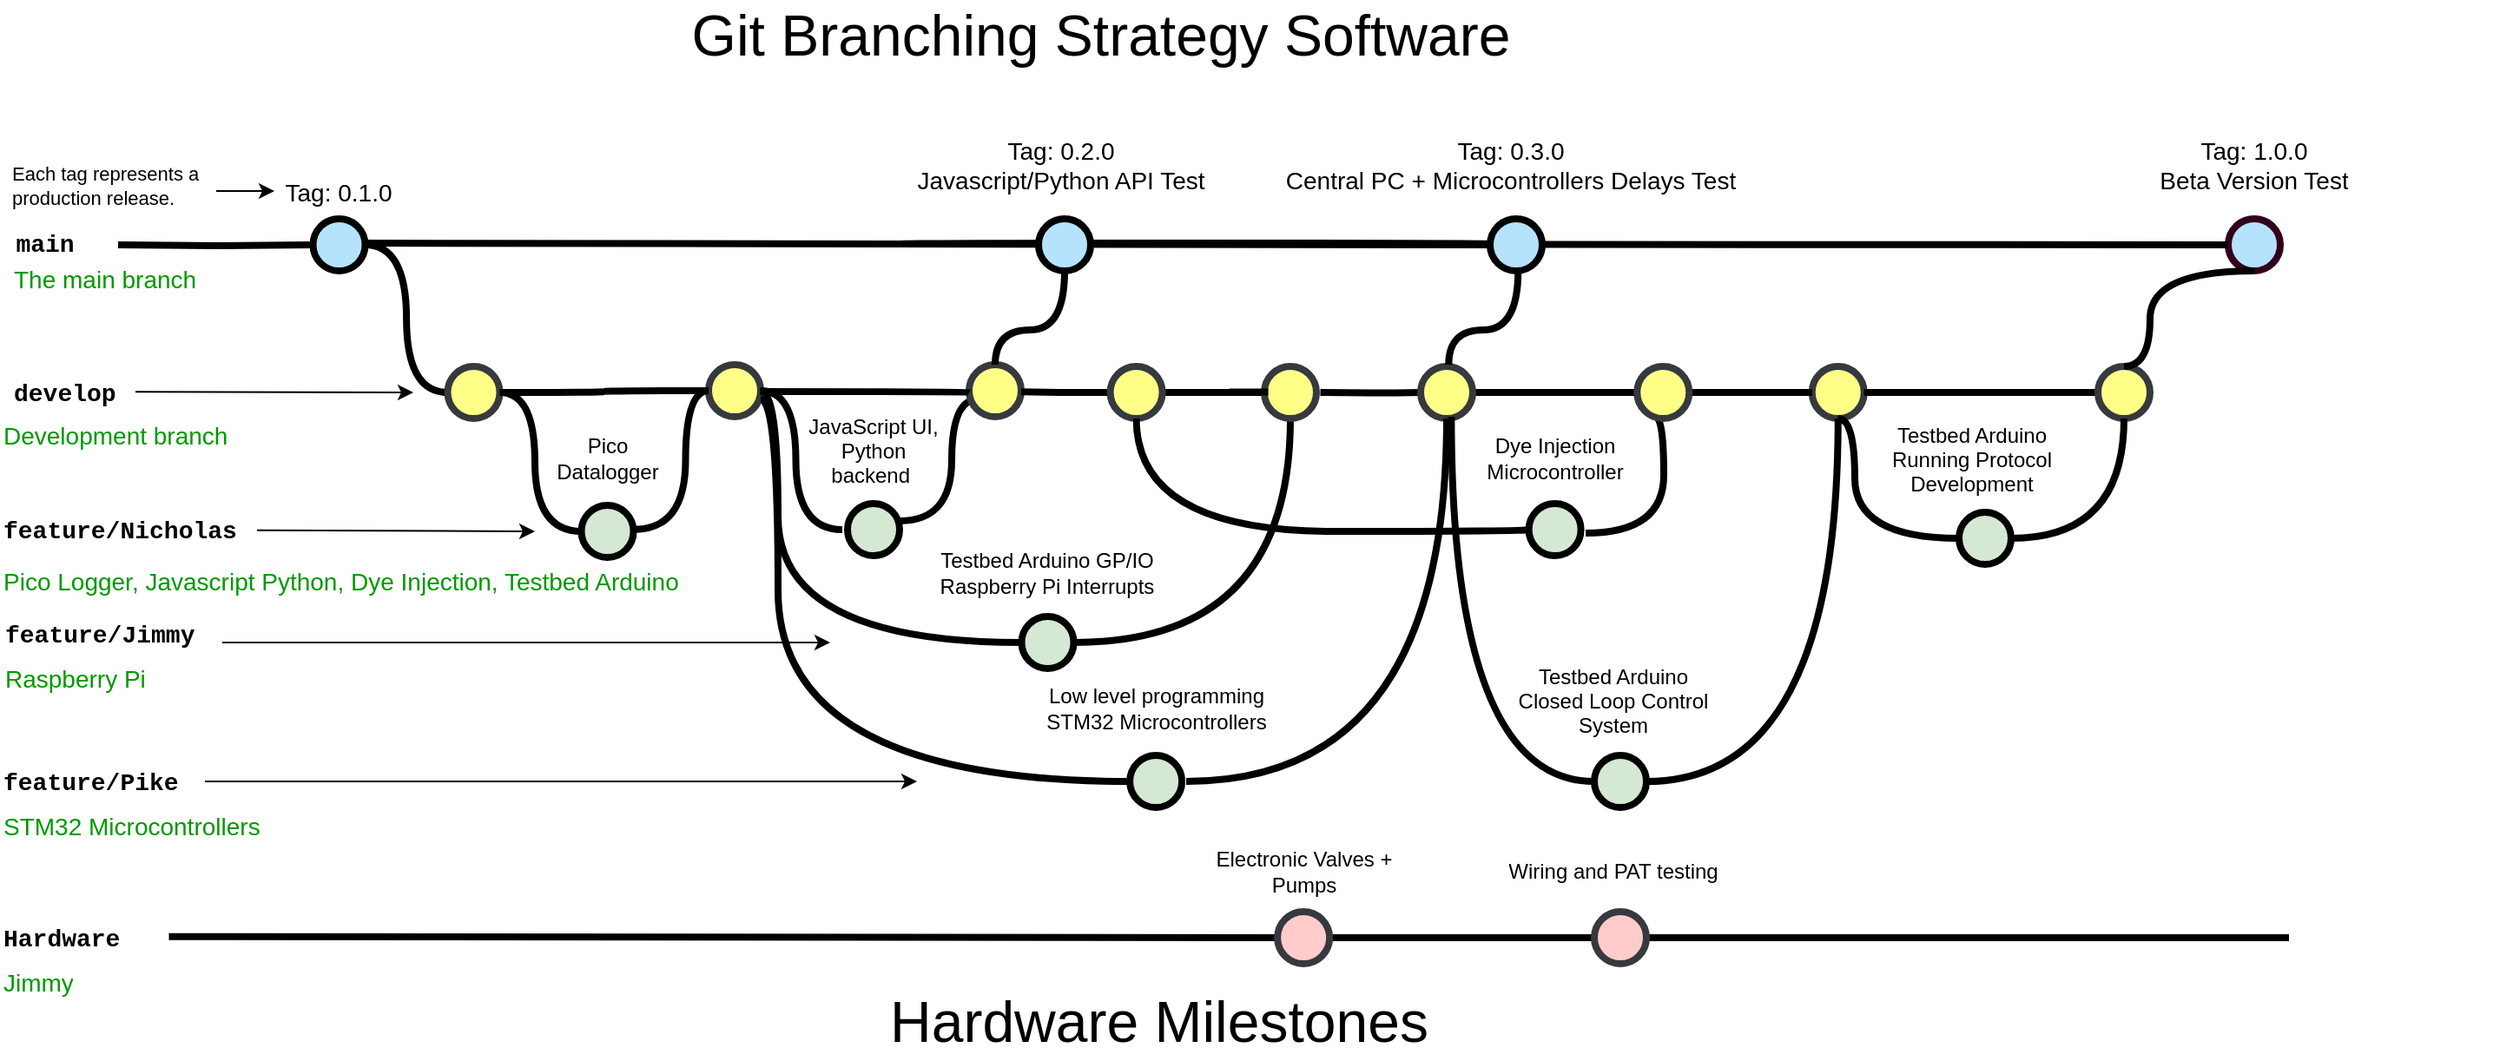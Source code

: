 <mxfile version="20.8.13" type="github"><diagram id="53IQXVl9icCSp_Kw3Ib1" name="Page-1"><mxGraphModel dx="1466" dy="907" grid="1" gridSize="10" guides="1" tooltips="1" connect="1" arrows="1" fold="1" page="1" pageScale="1" pageWidth="1654" pageHeight="1169" math="0" shadow="0"><root><mxCell id="0"/><mxCell id="1" parent="0"/><mxCell id="uWUnNED6HEl2aK5fdaIb-9" style="edgeStyle=orthogonalEdgeStyle;curved=1;rounded=0;html=1;exitX=1;exitY=0.5;exitPerimeter=0;entryX=0;entryY=0.5;entryPerimeter=0;endArrow=none;endFill=0;jettySize=auto;orthogonalLoop=1;strokeWidth=4;fontSize=15;" parent="1" source="uWUnNED6HEl2aK5fdaIb-10" target="uWUnNED6HEl2aK5fdaIb-15" edge="1"><mxGeometry relative="1" as="geometry"/></mxCell><mxCell id="uWUnNED6HEl2aK5fdaIb-10" value="" style="verticalLabelPosition=bottom;verticalAlign=top;html=1;strokeWidth=4;shape=mxgraph.flowchart.on-page_reference;plain-blue;gradientColor=none;fillColor=#B5E3FE;strokeColor=#000000;" parent="1" vertex="1"><mxGeometry x="262.25" y="196" width="30" height="30" as="geometry"/></mxCell><mxCell id="uWUnNED6HEl2aK5fdaIb-109" value="" style="verticalLabelPosition=bottom;verticalAlign=top;html=1;strokeWidth=4;shape=mxgraph.flowchart.on-page_reference;plain-blue;gradientColor=none;strokeColor=#33001A;fillColor=#B5E3FE;" parent="1" vertex="1"><mxGeometry x="1365" y="196" width="30" height="30" as="geometry"/></mxCell><mxCell id="uWUnNED6HEl2aK5fdaIb-12" value="" style="edgeStyle=orthogonalEdgeStyle;rounded=0;html=1;jettySize=auto;orthogonalLoop=1;strokeWidth=4;endArrow=none;endFill=0;" parent="1" target="uWUnNED6HEl2aK5fdaIb-10" edge="1"><mxGeometry x="192.25" y="211" as="geometry"><mxPoint x="150" y="211" as="sourcePoint"/></mxGeometry></mxCell><mxCell id="uWUnNED6HEl2aK5fdaIb-13" value="main" style="text;html=1;strokeColor=none;fillColor=none;align=center;verticalAlign=middle;whiteSpace=wrap;overflow=hidden;fontSize=14;fontStyle=1;fontFamily=Courier New;" parent="1" vertex="1"><mxGeometry x="83" y="190" width="50" height="42" as="geometry"/></mxCell><mxCell id="uWUnNED6HEl2aK5fdaIb-14" style="edgeStyle=orthogonalEdgeStyle;curved=1;rounded=0;html=1;exitX=1;exitY=0.5;exitPerimeter=0;endArrow=none;endFill=0;jettySize=auto;orthogonalLoop=1;strokeWidth=4;fontSize=15;entryX=0;entryY=0.5;entryDx=0;entryDy=0;entryPerimeter=0;" parent="1" source="uWUnNED6HEl2aK5fdaIb-15" target="PTX6QpeWHrQT1PxCH0X8-5" edge="1"><mxGeometry relative="1" as="geometry"><mxPoint x="447" y="296" as="targetPoint"/></mxGeometry></mxCell><mxCell id="uWUnNED6HEl2aK5fdaIb-15" value="" style="verticalLabelPosition=bottom;verticalAlign=top;html=1;strokeWidth=4;shape=mxgraph.flowchart.on-page_reference;strokeColor=#36393d;fillColor=#ffff88;" parent="1" vertex="1"><mxGeometry x="339.75" y="281" width="30" height="30" as="geometry"/></mxCell><mxCell id="uWUnNED6HEl2aK5fdaIb-75" style="edgeStyle=orthogonalEdgeStyle;rounded=0;orthogonalLoop=1;jettySize=auto;html=1;entryX=1;entryY=0.5;entryDx=0;entryDy=0;entryPerimeter=0;endArrow=none;endFill=0;strokeWidth=4;curved=1;" parent="1" source="uWUnNED6HEl2aK5fdaIb-69" target="uWUnNED6HEl2aK5fdaIb-15" edge="1"><mxGeometry relative="1" as="geometry"><Array as="points"><mxPoint x="390" y="376"/><mxPoint x="390" y="296"/></Array></mxGeometry></mxCell><mxCell id="uWUnNED6HEl2aK5fdaIb-69" value="" style="verticalLabelPosition=bottom;verticalAlign=top;html=1;strokeWidth=4;shape=mxgraph.flowchart.on-page_reference;plain-purple;gradientColor=none;strokeColor=#000000;fillColor=#D5E8D4;" parent="1" vertex="1"><mxGeometry x="416.75" y="361" width="30" height="30" as="geometry"/></mxCell><mxCell id="uWUnNED6HEl2aK5fdaIb-76" value="develop" style="text;html=1;strokeColor=none;fillColor=none;align=left;verticalAlign=middle;whiteSpace=wrap;overflow=hidden;fontSize=14;fontStyle=1;fontFamily=Courier New;" parent="1" vertex="1"><mxGeometry x="88.25" y="286" width="91" height="20" as="geometry"/></mxCell><mxCell id="uWUnNED6HEl2aK5fdaIb-86" value="feature/Nicholas" style="text;html=1;strokeColor=none;fillColor=none;align=left;verticalAlign=middle;whiteSpace=wrap;overflow=hidden;fontSize=14;fontStyle=1;fontFamily=Courier New;" parent="1" vertex="1"><mxGeometry x="82.25" y="365" width="147.75" height="20" as="geometry"/></mxCell><mxCell id="uWUnNED6HEl2aK5fdaIb-87" value="Development branch&amp;nbsp;" style="text;html=1;strokeColor=none;fillColor=none;align=left;verticalAlign=middle;whiteSpace=wrap;overflow=hidden;fontSize=14;fontStyle=0;fontColor=#009900;" parent="1" vertex="1"><mxGeometry x="82.25" y="310" width="240" height="20" as="geometry"/></mxCell><mxCell id="uWUnNED6HEl2aK5fdaIb-88" value="Pico Logger, Javascript Python, Dye Injection, Testbed Arduino" style="text;html=1;strokeColor=none;fillColor=none;align=left;verticalAlign=middle;whiteSpace=wrap;overflow=hidden;fontSize=14;fontStyle=0;fontColor=#009900;" parent="1" vertex="1"><mxGeometry x="82.25" y="390" width="397.75" height="30" as="geometry"/></mxCell><mxCell id="uWUnNED6HEl2aK5fdaIb-90" value="The main branch&lt;br&gt;" style="text;html=1;strokeColor=none;fillColor=none;align=left;verticalAlign=middle;whiteSpace=wrap;overflow=hidden;fontSize=14;fontStyle=0;fontColor=#009900;" parent="1" vertex="1"><mxGeometry x="88.25" y="220" width="146.75" height="20" as="geometry"/></mxCell><mxCell id="uWUnNED6HEl2aK5fdaIb-92" value="" style="endArrow=classic;html=1;strokeWidth=1;fontFamily=Courier New;fontColor=#009900;" parent="1" edge="1"><mxGeometry width="50" height="50" relative="1" as="geometry"><mxPoint x="160" y="295.58" as="sourcePoint"/><mxPoint x="320" y="296" as="targetPoint"/></mxGeometry></mxCell><mxCell id="uWUnNED6HEl2aK5fdaIb-103" value="Tag: 0.1.0" style="text;html=1;strokeColor=none;fillColor=none;align=center;verticalAlign=middle;whiteSpace=wrap;overflow=hidden;fontSize=14;" parent="1" vertex="1"><mxGeometry x="242.25" y="170" width="70" height="20" as="geometry"/></mxCell><mxCell id="uWUnNED6HEl2aK5fdaIb-106" value="" style="verticalLabelPosition=bottom;verticalAlign=top;html=1;strokeWidth=4;shape=mxgraph.flowchart.on-page_reference;strokeColor=#36393d;fillColor=#ffff88;" parent="1" vertex="1"><mxGeometry x="1125.37" y="281" width="30" height="30" as="geometry"/></mxCell><mxCell id="fSnZ5vnYTslC5NarKmr_-9" value="" style="edgeStyle=orthogonalEdgeStyle;rounded=0;orthogonalLoop=1;jettySize=auto;html=1;fontSize=12;fontColor=#000000;" parent="1" source="fSnZ5vnYTslC5NarKmr_-8" edge="1"><mxGeometry relative="1" as="geometry"><mxPoint x="240" y="180" as="targetPoint"/><Array as="points"><mxPoint x="240" y="180"/><mxPoint x="240" y="180"/></Array></mxGeometry></mxCell><mxCell id="fSnZ5vnYTslC5NarKmr_-8" value="&lt;span style=&quot;text-align: center; font-size: 11px;&quot;&gt;Each tag represents a production release.&lt;/span&gt;" style="text;html=1;strokeColor=none;fillColor=none;align=left;verticalAlign=middle;whiteSpace=wrap;overflow=hidden;fontSize=11;fontStyle=0;fontColor=#000000;" parent="1" vertex="1"><mxGeometry x="86.5" y="158" width="120" height="38" as="geometry"/></mxCell><mxCell id="fSnZ5vnYTslC5NarKmr_-11" value="Git Branching Strategy Software" style="text;html=1;strokeColor=none;fillColor=none;align=center;verticalAlign=middle;whiteSpace=wrap;rounded=0;fontSize=33;fontColor=#000000;" parent="1" vertex="1"><mxGeometry x="446.75" y="70" width="538" height="40" as="geometry"/></mxCell><mxCell id="PTX6QpeWHrQT1PxCH0X8-2" style="edgeStyle=orthogonalEdgeStyle;curved=1;rounded=0;html=1;exitX=1;exitY=0.5;exitPerimeter=0;endArrow=none;endFill=0;jettySize=auto;orthogonalLoop=1;strokeWidth=4;fontSize=15;entryX=0;entryY=0.5;entryDx=0;entryDy=0;entryPerimeter=0;startArrow=none;" edge="1" parent="1" source="PTX6QpeWHrQT1PxCH0X8-66" target="uWUnNED6HEl2aK5fdaIb-109"><mxGeometry relative="1" as="geometry"><mxPoint x="292.21" y="210" as="sourcePoint"/><mxPoint x="620" y="210" as="targetPoint"/><Array as="points"><mxPoint x="600" y="210"/></Array></mxGeometry></mxCell><mxCell id="PTX6QpeWHrQT1PxCH0X8-5" value="" style="verticalLabelPosition=bottom;verticalAlign=top;html=1;strokeWidth=4;shape=mxgraph.flowchart.on-page_reference;strokeColor=#36393d;fillColor=#ffff88;" vertex="1" parent="1"><mxGeometry x="490" y="280" width="30" height="30" as="geometry"/></mxCell><mxCell id="PTX6QpeWHrQT1PxCH0X8-10" style="edgeStyle=orthogonalEdgeStyle;curved=1;rounded=0;orthogonalLoop=1;jettySize=auto;html=1;endArrow=none;endFill=0;strokeWidth=4;fontFamily=Courier New;fontColor=#009900;" edge="1" parent="1"><mxGeometry relative="1" as="geometry"><mxPoint x="446.75" y="374.97" as="sourcePoint"/><mxPoint x="490" y="295" as="targetPoint"/><Array as="points"><mxPoint x="476.75" y="375.0"/><mxPoint x="476.75" y="295.0"/></Array></mxGeometry></mxCell><mxCell id="PTX6QpeWHrQT1PxCH0X8-11" style="edgeStyle=orthogonalEdgeStyle;rounded=0;orthogonalLoop=1;jettySize=auto;html=1;entryX=1;entryY=0.5;entryDx=0;entryDy=0;entryPerimeter=0;endArrow=none;endFill=0;strokeWidth=4;curved=1;" edge="1" parent="1"><mxGeometry relative="1" as="geometry"><mxPoint x="567" y="375" as="sourcePoint"/><mxPoint x="520" y="295" as="targetPoint"/><Array as="points"><mxPoint x="540.25" y="375"/><mxPoint x="540.25" y="295"/></Array></mxGeometry></mxCell><mxCell id="PTX6QpeWHrQT1PxCH0X8-12" value="" style="verticalLabelPosition=bottom;verticalAlign=top;html=1;strokeWidth=4;shape=mxgraph.flowchart.on-page_reference;plain-purple;gradientColor=none;strokeColor=#000000;fillColor=#D5E8D4;" vertex="1" parent="1"><mxGeometry x="570" y="360" width="30" height="30" as="geometry"/></mxCell><mxCell id="PTX6QpeWHrQT1PxCH0X8-13" value="" style="verticalLabelPosition=bottom;verticalAlign=top;html=1;strokeWidth=4;shape=mxgraph.flowchart.on-page_reference;plain-purple;gradientColor=none;strokeColor=#000000;fillColor=#D5E8D4;" vertex="1" parent="1"><mxGeometry x="670.25" y="425" width="30" height="30" as="geometry"/></mxCell><mxCell id="PTX6QpeWHrQT1PxCH0X8-14" style="edgeStyle=orthogonalEdgeStyle;rounded=0;orthogonalLoop=1;jettySize=auto;html=1;entryX=1;entryY=0.5;entryDx=0;entryDy=0;entryPerimeter=0;endArrow=none;endFill=0;strokeWidth=4;curved=1;exitX=0;exitY=0.5;exitDx=0;exitDy=0;exitPerimeter=0;" edge="1" parent="1" source="PTX6QpeWHrQT1PxCH0X8-13" target="PTX6QpeWHrQT1PxCH0X8-5"><mxGeometry relative="1" as="geometry"><mxPoint x="630" y="440" as="sourcePoint"/><mxPoint x="510" y="311" as="targetPoint"/><Array as="points"><mxPoint x="530" y="440"/><mxPoint x="530" y="295"/></Array></mxGeometry></mxCell><mxCell id="PTX6QpeWHrQT1PxCH0X8-15" style="edgeStyle=orthogonalEdgeStyle;rounded=0;orthogonalLoop=1;jettySize=auto;html=1;entryX=1;entryY=0.5;entryDx=0;entryDy=0;entryPerimeter=0;endArrow=none;endFill=0;strokeWidth=4;curved=1;exitX=0;exitY=0.5;exitDx=0;exitDy=0;exitPerimeter=0;" edge="1" parent="1" source="PTX6QpeWHrQT1PxCH0X8-16"><mxGeometry relative="1" as="geometry"><mxPoint x="540" y="530" as="sourcePoint"/><mxPoint x="520" y="300" as="targetPoint"/><Array as="points"><mxPoint x="530" y="520"/><mxPoint x="530" y="300"/></Array></mxGeometry></mxCell><mxCell id="PTX6QpeWHrQT1PxCH0X8-16" value="" style="verticalLabelPosition=bottom;verticalAlign=top;html=1;strokeWidth=4;shape=mxgraph.flowchart.on-page_reference;plain-purple;gradientColor=none;strokeColor=#000000;fillColor=#D5E8D4;" vertex="1" parent="1"><mxGeometry x="732.56" y="505" width="30" height="30" as="geometry"/></mxCell><mxCell id="PTX6QpeWHrQT1PxCH0X8-18" style="edgeStyle=orthogonalEdgeStyle;curved=1;rounded=0;orthogonalLoop=1;jettySize=auto;html=1;endArrow=none;endFill=0;strokeWidth=4;fontFamily=Courier New;fontColor=#009900;entryX=0;entryY=0.5;entryDx=0;entryDy=0;entryPerimeter=0;" edge="1" parent="1" target="PTX6QpeWHrQT1PxCH0X8-20"><mxGeometry relative="1" as="geometry"><mxPoint x="600" y="369.97" as="sourcePoint"/><mxPoint x="643.25" y="290" as="targetPoint"/><Array as="points"><mxPoint x="630" y="370"/><mxPoint x="630" y="300"/><mxPoint x="660" y="300"/></Array></mxGeometry></mxCell><mxCell id="PTX6QpeWHrQT1PxCH0X8-20" value="" style="verticalLabelPosition=bottom;verticalAlign=top;html=1;strokeWidth=4;shape=mxgraph.flowchart.on-page_reference;strokeColor=#36393d;fillColor=#ffff88;" vertex="1" parent="1"><mxGeometry x="640" y="280" width="30" height="30" as="geometry"/></mxCell><mxCell id="PTX6QpeWHrQT1PxCH0X8-21" style="edgeStyle=orthogonalEdgeStyle;curved=1;rounded=0;html=1;exitX=1;exitY=0.5;exitPerimeter=0;endArrow=none;endFill=0;jettySize=auto;orthogonalLoop=1;strokeWidth=4;fontSize=15;" edge="1" parent="1"><mxGeometry relative="1" as="geometry"><mxPoint x="519.7" y="295.5" as="sourcePoint"/><mxPoint x="640" y="296" as="targetPoint"/><Array as="points"><mxPoint x="639" y="296"/></Array></mxGeometry></mxCell><mxCell id="PTX6QpeWHrQT1PxCH0X8-22" style="edgeStyle=orthogonalEdgeStyle;rounded=0;orthogonalLoop=1;jettySize=auto;html=1;entryX=1;entryY=0.5;entryDx=0;entryDy=0;entryPerimeter=0;endArrow=none;endFill=0;strokeWidth=4;curved=1;exitX=0.5;exitY=1;exitDx=0;exitDy=0;exitPerimeter=0;" edge="1" parent="1" source="PTX6QpeWHrQT1PxCH0X8-24" target="PTX6QpeWHrQT1PxCH0X8-13"><mxGeometry relative="1" as="geometry"><mxPoint x="649" y="587.5" as="sourcePoint"/><mxPoint x="599" y="442.5" as="targetPoint"/><Array as="points"><mxPoint x="825" y="440"/></Array></mxGeometry></mxCell><mxCell id="PTX6QpeWHrQT1PxCH0X8-25" value="" style="edgeStyle=orthogonalEdgeStyle;curved=1;rounded=0;html=1;exitX=1;exitY=0.5;exitPerimeter=0;endArrow=none;endFill=0;jettySize=auto;orthogonalLoop=1;strokeWidth=4;fontSize=15;startArrow=none;" edge="1" parent="1" source="PTX6QpeWHrQT1PxCH0X8-26" target="PTX6QpeWHrQT1PxCH0X8-24"><mxGeometry relative="1" as="geometry"><mxPoint x="670" y="295.59" as="sourcePoint"/><mxPoint x="710" y="296" as="targetPoint"/><Array as="points"/></mxGeometry></mxCell><mxCell id="PTX6QpeWHrQT1PxCH0X8-24" value="" style="verticalLabelPosition=bottom;verticalAlign=top;html=1;strokeWidth=4;shape=mxgraph.flowchart.on-page_reference;strokeColor=#36393d;fillColor=#ffff88;" vertex="1" parent="1"><mxGeometry x="810" y="281" width="30" height="30" as="geometry"/></mxCell><mxCell id="PTX6QpeWHrQT1PxCH0X8-27" value="" style="edgeStyle=orthogonalEdgeStyle;curved=1;rounded=0;html=1;exitX=1;exitY=0.5;exitPerimeter=0;endArrow=none;endFill=0;jettySize=auto;orthogonalLoop=1;strokeWidth=4;fontSize=15;" edge="1" parent="1" target="PTX6QpeWHrQT1PxCH0X8-26"><mxGeometry relative="1" as="geometry"><mxPoint x="670" y="295.59" as="sourcePoint"/><mxPoint x="760" y="296" as="targetPoint"/><Array as="points"/></mxGeometry></mxCell><mxCell id="PTX6QpeWHrQT1PxCH0X8-26" value="" style="verticalLabelPosition=bottom;verticalAlign=top;html=1;strokeWidth=4;shape=mxgraph.flowchart.on-page_reference;strokeColor=#36393d;fillColor=#ffff88;" vertex="1" parent="1"><mxGeometry x="721.29" y="281" width="30" height="30" as="geometry"/></mxCell><mxCell id="PTX6QpeWHrQT1PxCH0X8-28" style="edgeStyle=orthogonalEdgeStyle;rounded=0;orthogonalLoop=1;jettySize=auto;html=1;entryX=0.5;entryY=1;entryDx=0;entryDy=0;entryPerimeter=0;endArrow=none;endFill=0;strokeWidth=4;curved=1;exitX=0;exitY=0.5;exitDx=0;exitDy=0;exitPerimeter=0;" edge="1" parent="1" source="PTX6QpeWHrQT1PxCH0X8-29" target="PTX6QpeWHrQT1PxCH0X8-26"><mxGeometry relative="1" as="geometry"><mxPoint x="760" y="391" as="sourcePoint"/><mxPoint x="713" y="311" as="targetPoint"/><Array as="points"><mxPoint x="736" y="376"/></Array></mxGeometry></mxCell><mxCell id="PTX6QpeWHrQT1PxCH0X8-29" value="" style="verticalLabelPosition=bottom;verticalAlign=top;html=1;strokeWidth=4;shape=mxgraph.flowchart.on-page_reference;plain-purple;gradientColor=none;strokeColor=#000000;fillColor=#D5E8D4;" vertex="1" parent="1"><mxGeometry x="962.31" y="360" width="30" height="30" as="geometry"/></mxCell><mxCell id="PTX6QpeWHrQT1PxCH0X8-30" value="" style="endArrow=classic;html=1;strokeWidth=1;fontFamily=Courier New;fontColor=#009900;" edge="1" parent="1" source="uWUnNED6HEl2aK5fdaIb-86"><mxGeometry width="50" height="50" relative="1" as="geometry"><mxPoint x="300" y="375.52" as="sourcePoint"/><mxPoint x="390" y="376" as="targetPoint"/></mxGeometry></mxCell><mxCell id="PTX6QpeWHrQT1PxCH0X8-31" value="feature/Jimmy" style="text;html=1;strokeColor=none;fillColor=none;align=left;verticalAlign=middle;whiteSpace=wrap;overflow=hidden;fontSize=14;fontStyle=1;fontFamily=Courier New;" vertex="1" parent="1"><mxGeometry x="83" y="425" width="127" height="20" as="geometry"/></mxCell><mxCell id="PTX6QpeWHrQT1PxCH0X8-32" value="Raspberry Pi" style="text;html=1;strokeColor=none;fillColor=none;align=left;verticalAlign=middle;whiteSpace=wrap;overflow=hidden;fontSize=14;fontStyle=0;fontColor=#009900;" vertex="1" parent="1"><mxGeometry x="83" y="450" width="240" height="20" as="geometry"/></mxCell><mxCell id="PTX6QpeWHrQT1PxCH0X8-33" value="" style="endArrow=classic;html=1;strokeWidth=1;fontFamily=Courier New;fontColor=#009900;exitX=1;exitY=0.75;exitDx=0;exitDy=0;" edge="1" parent="1" source="PTX6QpeWHrQT1PxCH0X8-31"><mxGeometry width="50" height="50" relative="1" as="geometry"><mxPoint x="309.75" y="439.52" as="sourcePoint"/><mxPoint x="560" y="440" as="targetPoint"/></mxGeometry></mxCell><mxCell id="PTX6QpeWHrQT1PxCH0X8-34" value="feature/Pike" style="text;html=1;strokeColor=none;fillColor=none;align=left;verticalAlign=middle;whiteSpace=wrap;overflow=hidden;fontSize=14;fontStyle=1;fontFamily=Courier New;" vertex="1" parent="1"><mxGeometry x="82.25" y="510" width="127.75" height="20" as="geometry"/></mxCell><mxCell id="PTX6QpeWHrQT1PxCH0X8-36" value="" style="endArrow=classic;html=1;strokeWidth=1;fontFamily=Courier New;fontColor=#009900;" edge="1" parent="1"><mxGeometry width="50" height="50" relative="1" as="geometry"><mxPoint x="200" y="520" as="sourcePoint"/><mxPoint x="610" y="520" as="targetPoint"/><Array as="points"><mxPoint x="360" y="520"/></Array></mxGeometry></mxCell><mxCell id="PTX6QpeWHrQT1PxCH0X8-37" value="&lt;span style=&quot;&quot;&gt;JavaScript UI, Python backend&amp;nbsp;&lt;br&gt;&lt;/span&gt;" style="text;html=1;strokeColor=none;fillColor=none;align=center;verticalAlign=middle;whiteSpace=wrap;overflow=hidden;fontSize=12;fontStyle=0;fontColor=#000000;" vertex="1" parent="1"><mxGeometry x="545.13" y="306" width="79.75" height="46" as="geometry"/></mxCell><mxCell id="PTX6QpeWHrQT1PxCH0X8-38" value="&lt;span style=&quot;&quot;&gt;Pico Datalogger&lt;br&gt;&lt;/span&gt;" style="text;html=1;strokeColor=none;fillColor=none;align=center;verticalAlign=middle;whiteSpace=wrap;overflow=hidden;fontSize=12;fontStyle=0;fontColor=#000000;" vertex="1" parent="1"><mxGeometry x="391.87" y="311" width="79.75" height="46" as="geometry"/></mxCell><mxCell id="PTX6QpeWHrQT1PxCH0X8-39" value="&lt;span style=&quot;&quot;&gt;Testbed Arduino GP/IO Raspberry Pi&amp;nbsp;Interrupts&lt;br&gt;&lt;/span&gt;" style="text;html=1;strokeColor=none;fillColor=none;align=center;verticalAlign=middle;whiteSpace=wrap;overflow=hidden;fontSize=12;fontStyle=0;fontColor=#000000;" vertex="1" parent="1"><mxGeometry x="619.22" y="377" width="132.07" height="46" as="geometry"/></mxCell><mxCell id="PTX6QpeWHrQT1PxCH0X8-41" value="&lt;span style=&quot;&quot;&gt;Low level programming STM32 Microcontrollers&lt;br&gt;&lt;/span&gt;" style="text;html=1;strokeColor=none;fillColor=none;align=center;verticalAlign=middle;whiteSpace=wrap;overflow=hidden;fontSize=12;fontStyle=0;fontColor=#000000;" vertex="1" parent="1"><mxGeometry x="677.56" y="455" width="140" height="46" as="geometry"/></mxCell><mxCell id="PTX6QpeWHrQT1PxCH0X8-42" value="&lt;span style=&quot;&quot;&gt;Dye Injection Microcontroller&lt;br&gt;&lt;/span&gt;" style="text;html=1;strokeColor=none;fillColor=none;align=center;verticalAlign=middle;whiteSpace=wrap;overflow=hidden;fontSize=12;fontStyle=0;fontColor=#000000;" vertex="1" parent="1"><mxGeometry x="930.0" y="311" width="94.63" height="46" as="geometry"/></mxCell><mxCell id="PTX6QpeWHrQT1PxCH0X8-44" style="edgeStyle=orthogonalEdgeStyle;curved=1;rounded=0;html=1;exitX=1;exitY=0.5;exitPerimeter=0;endArrow=none;endFill=0;jettySize=auto;orthogonalLoop=1;strokeWidth=4;fontSize=15;entryX=0;entryY=0.5;entryDx=0;entryDy=0;entryPerimeter=0;startArrow=none;" edge="1" parent="1" source="PTX6QpeWHrQT1PxCH0X8-60" target="uWUnNED6HEl2aK5fdaIb-106"><mxGeometry relative="1" as="geometry"><mxPoint x="842.25" y="296" as="sourcePoint"/><mxPoint x="910.3" y="296.22" as="targetPoint"/><Array as="points"/></mxGeometry></mxCell><mxCell id="PTX6QpeWHrQT1PxCH0X8-47" value="" style="edgeStyle=orthogonalEdgeStyle;curved=1;rounded=0;html=1;exitX=1;exitY=0.5;exitPerimeter=0;endArrow=none;endFill=0;jettySize=auto;orthogonalLoop=1;strokeWidth=4;fontSize=15;entryX=0;entryY=0.5;entryDx=0;entryDy=0;entryPerimeter=0;" edge="1" parent="1"><mxGeometry relative="1" as="geometry"><mxPoint x="790" y="295.72" as="sourcePoint"/><mxPoint x="812.25" y="296" as="targetPoint"/><Array as="points"/></mxGeometry></mxCell><mxCell id="PTX6QpeWHrQT1PxCH0X8-53" value="" style="edgeStyle=orthogonalEdgeStyle;curved=1;rounded=0;orthogonalLoop=1;jettySize=auto;html=1;endArrow=none;endFill=0;strokeWidth=4;fontFamily=Courier New;fontColor=#009900;entryX=0.5;entryY=1;entryDx=0;entryDy=0;entryPerimeter=0;exitX=0.5;exitY=0;exitDx=0;exitDy=0;exitPerimeter=0;" edge="1" parent="1" source="PTX6QpeWHrQT1PxCH0X8-20" target="PTX6QpeWHrQT1PxCH0X8-52"><mxGeometry relative="1" as="geometry"><mxPoint x="650.0" y="279.97" as="sourcePoint"/><mxPoint x="740.0" y="230" as="targetPoint"/><Array as="points"><mxPoint x="655" y="260"/><mxPoint x="695" y="260"/></Array></mxGeometry></mxCell><mxCell id="PTX6QpeWHrQT1PxCH0X8-58" value="Tag: 0.2.0&lt;br&gt;Javascript/Python API Test" style="text;html=1;strokeColor=none;fillColor=none;align=center;verticalAlign=middle;whiteSpace=wrap;overflow=hidden;fontSize=14;" vertex="1" parent="1"><mxGeometry x="567.56" y="130" width="250" height="70" as="geometry"/></mxCell><mxCell id="PTX6QpeWHrQT1PxCH0X8-63" value="" style="edgeStyle=orthogonalEdgeStyle;curved=1;rounded=0;html=1;exitX=1;exitY=0.5;exitPerimeter=0;endArrow=none;endFill=0;jettySize=auto;orthogonalLoop=1;strokeWidth=4;fontSize=15;entryX=0;entryY=0.5;entryDx=0;entryDy=0;entryPerimeter=0;startArrow=none;" edge="1" parent="1" target="PTX6QpeWHrQT1PxCH0X8-60"><mxGeometry relative="1" as="geometry"><mxPoint x="842.25" y="296" as="sourcePoint"/><mxPoint x="1100" y="296" as="targetPoint"/><Array as="points"/></mxGeometry></mxCell><mxCell id="PTX6QpeWHrQT1PxCH0X8-60" value="" style="verticalLabelPosition=bottom;verticalAlign=top;html=1;strokeWidth=4;shape=mxgraph.flowchart.on-page_reference;strokeColor=#36393d;fillColor=#ffff88;" vertex="1" parent="1"><mxGeometry x="900" y="281" width="30" height="30" as="geometry"/></mxCell><mxCell id="PTX6QpeWHrQT1PxCH0X8-64" style="edgeStyle=orthogonalEdgeStyle;rounded=0;orthogonalLoop=1;jettySize=auto;html=1;entryX=1;entryY=0.5;entryDx=0;entryDy=0;entryPerimeter=0;endArrow=none;endFill=0;strokeWidth=4;curved=1;exitX=0.5;exitY=1;exitDx=0;exitDy=0;exitPerimeter=0;" edge="1" parent="1" source="PTX6QpeWHrQT1PxCH0X8-60"><mxGeometry relative="1" as="geometry"><mxPoint x="889.75" y="391" as="sourcePoint"/><mxPoint x="765" y="520" as="targetPoint"/><Array as="points"><mxPoint x="915" y="520"/></Array></mxGeometry></mxCell><mxCell id="PTX6QpeWHrQT1PxCH0X8-65" value="" style="edgeStyle=orthogonalEdgeStyle;curved=1;rounded=0;orthogonalLoop=1;jettySize=auto;html=1;endArrow=none;endFill=0;strokeWidth=4;fontFamily=Courier New;fontColor=#009900;entryX=0.5;entryY=1;entryDx=0;entryDy=0;entryPerimeter=0;exitX=0.5;exitY=0;exitDx=0;exitDy=0;exitPerimeter=0;" edge="1" parent="1"><mxGeometry relative="1" as="geometry"><mxPoint x="916.13" y="280" as="sourcePoint"/><mxPoint x="956.13" y="226" as="targetPoint"/><Array as="points"><mxPoint x="916.13" y="260"/><mxPoint x="956.13" y="260"/></Array></mxGeometry></mxCell><mxCell id="PTX6QpeWHrQT1PxCH0X8-67" value="" style="edgeStyle=orthogonalEdgeStyle;curved=1;rounded=0;html=1;exitX=1;exitY=0.5;exitPerimeter=0;endArrow=none;endFill=0;jettySize=auto;orthogonalLoop=1;strokeWidth=4;fontSize=15;entryX=0;entryY=0.5;entryDx=0;entryDy=0;entryPerimeter=0;" edge="1" parent="1" target="PTX6QpeWHrQT1PxCH0X8-66"><mxGeometry relative="1" as="geometry"><mxPoint x="292.21" y="210" as="sourcePoint"/><mxPoint x="1480" y="211" as="targetPoint"/><Array as="points"/></mxGeometry></mxCell><mxCell id="PTX6QpeWHrQT1PxCH0X8-66" value="" style="verticalLabelPosition=bottom;verticalAlign=top;html=1;strokeWidth=4;shape=mxgraph.flowchart.on-page_reference;strokeColor=#000000;fillColor=#B5E3FE;" vertex="1" parent="1"><mxGeometry x="940" y="196" width="30" height="30" as="geometry"/></mxCell><mxCell id="PTX6QpeWHrQT1PxCH0X8-52" value="" style="verticalLabelPosition=bottom;verticalAlign=top;html=1;strokeWidth=4;shape=mxgraph.flowchart.on-page_reference;strokeColor=#000000;fillColor=#B5E3FE;" vertex="1" parent="1"><mxGeometry x="680" y="196" width="30" height="30" as="geometry"/></mxCell><mxCell id="PTX6QpeWHrQT1PxCH0X8-68" value="Tag: 0.3.0&lt;br&gt;Central PC + Microcontrollers Delays Test" style="text;html=1;strokeColor=none;fillColor=none;align=center;verticalAlign=middle;whiteSpace=wrap;overflow=hidden;fontSize=14;" vertex="1" parent="1"><mxGeometry x="812.25" y="126.5" width="280" height="77" as="geometry"/></mxCell><mxCell id="PTX6QpeWHrQT1PxCH0X8-69" style="edgeStyle=orthogonalEdgeStyle;curved=1;rounded=0;html=1;endArrow=none;endFill=0;jettySize=auto;orthogonalLoop=1;strokeWidth=4;fontSize=15;entryX=0;entryY=0.5;entryDx=0;entryDy=0;entryPerimeter=0;startArrow=none;exitX=1;exitY=0.5;exitDx=0;exitDy=0;exitPerimeter=0;" edge="1" parent="1" source="uWUnNED6HEl2aK5fdaIb-106" target="PTX6QpeWHrQT1PxCH0X8-70"><mxGeometry relative="1" as="geometry"><mxPoint x="1070" y="296" as="sourcePoint"/><mxPoint x="1120" y="295.7" as="targetPoint"/><Array as="points"/></mxGeometry></mxCell><mxCell id="PTX6QpeWHrQT1PxCH0X8-70" value="" style="verticalLabelPosition=bottom;verticalAlign=top;html=1;strokeWidth=4;shape=mxgraph.flowchart.on-page_reference;strokeColor=#36393d;fillColor=#ffff88;" vertex="1" parent="1"><mxGeometry x="1290" y="281" width="30" height="30" as="geometry"/></mxCell><mxCell id="PTX6QpeWHrQT1PxCH0X8-76" style="edgeStyle=orthogonalEdgeStyle;curved=1;rounded=0;orthogonalLoop=1;jettySize=auto;html=1;endArrow=none;endFill=0;strokeWidth=4;fontFamily=Courier New;fontColor=#009900;entryX=0.5;entryY=1;entryDx=0;entryDy=0;entryPerimeter=0;startArrow=none;exitX=1;exitY=0.5;exitDx=0;exitDy=0;exitPerimeter=0;" edge="1" parent="1" source="PTX6QpeWHrQT1PxCH0X8-75" target="PTX6QpeWHrQT1PxCH0X8-70"><mxGeometry relative="1" as="geometry"><mxPoint x="1110" y="381" as="sourcePoint"/><mxPoint x="1140" y="310" as="targetPoint"/><Array as="points"><mxPoint x="1305" y="380"/></Array></mxGeometry></mxCell><mxCell id="PTX6QpeWHrQT1PxCH0X8-77" value="&lt;span style=&quot;&quot;&gt;Testbed Arduino&lt;br&gt;Running Protocol Development&lt;br&gt;&lt;/span&gt;" style="text;html=1;strokeColor=none;fillColor=none;align=center;verticalAlign=middle;whiteSpace=wrap;overflow=hidden;fontSize=12;fontStyle=0;fontColor=#000000;" vertex="1" parent="1"><mxGeometry x="1170" y="311" width="94.63" height="46" as="geometry"/></mxCell><mxCell id="PTX6QpeWHrQT1PxCH0X8-75" value="" style="verticalLabelPosition=bottom;verticalAlign=top;html=1;strokeWidth=4;shape=mxgraph.flowchart.on-page_reference;plain-purple;gradientColor=none;strokeColor=#000000;fillColor=#D5E8D4;" vertex="1" parent="1"><mxGeometry x="1210" y="365" width="30" height="30" as="geometry"/></mxCell><mxCell id="PTX6QpeWHrQT1PxCH0X8-80" value="" style="edgeStyle=orthogonalEdgeStyle;curved=1;rounded=0;orthogonalLoop=1;jettySize=auto;html=1;endArrow=none;endFill=0;strokeWidth=4;fontFamily=Courier New;fontColor=#009900;entryX=0.5;entryY=1;entryDx=0;entryDy=0;entryPerimeter=0;exitX=0.5;exitY=0;exitDx=0;exitDy=0;exitPerimeter=0;" edge="1" parent="1" source="PTX6QpeWHrQT1PxCH0X8-70" target="uWUnNED6HEl2aK5fdaIb-109"><mxGeometry relative="1" as="geometry"><mxPoint x="1210.06" y="280" as="sourcePoint"/><mxPoint x="1250.06" y="226" as="targetPoint"/><Array as="points"><mxPoint x="1320" y="281"/><mxPoint x="1320" y="226"/></Array></mxGeometry></mxCell><mxCell id="PTX6QpeWHrQT1PxCH0X8-81" value="Tag: 1.0.0&lt;br&gt;Beta Version Test" style="text;html=1;strokeColor=none;fillColor=none;align=center;verticalAlign=middle;whiteSpace=wrap;overflow=hidden;fontSize=14;" vertex="1" parent="1"><mxGeometry x="1240" y="126.5" width="280" height="77" as="geometry"/></mxCell><mxCell id="PTX6QpeWHrQT1PxCH0X8-82" value="" style="edgeStyle=orthogonalEdgeStyle;curved=1;rounded=0;html=1;exitX=1;exitY=0.5;exitPerimeter=0;endArrow=none;endFill=0;jettySize=auto;orthogonalLoop=1;strokeWidth=4;fontSize=15;startArrow=none;" edge="1" parent="1" source="PTX6QpeWHrQT1PxCH0X8-99"><mxGeometry relative="1" as="geometry"><mxPoint x="179.25" y="609.37" as="sourcePoint"/><mxPoint x="1400" y="610" as="targetPoint"/><Array as="points"><mxPoint x="704.25" y="609.42"/><mxPoint x="704.25" y="610.42"/></Array></mxGeometry></mxCell><mxCell id="PTX6QpeWHrQT1PxCH0X8-83" value="Hardware" style="text;html=1;strokeColor=none;fillColor=none;align=left;verticalAlign=middle;whiteSpace=wrap;overflow=hidden;fontSize=14;fontStyle=1;fontFamily=Courier New;" vertex="1" parent="1"><mxGeometry x="82.25" y="600" width="91" height="20" as="geometry"/></mxCell><mxCell id="PTX6QpeWHrQT1PxCH0X8-84" value="Hardware Milestones" style="text;html=1;strokeColor=none;fillColor=none;align=center;verticalAlign=middle;whiteSpace=wrap;rounded=0;fontSize=33;fontColor=#000000;" vertex="1" parent="1"><mxGeometry x="478.56" y="635" width="541.44" height="45" as="geometry"/></mxCell><mxCell id="PTX6QpeWHrQT1PxCH0X8-85" style="edgeStyle=orthogonalEdgeStyle;rounded=0;orthogonalLoop=1;jettySize=auto;html=1;endArrow=none;endFill=0;strokeWidth=4;curved=1;exitX=0.5;exitY=1;exitDx=0;exitDy=0;exitPerimeter=0;entryX=0;entryY=0.5;entryDx=0;entryDy=0;entryPerimeter=0;" edge="1" parent="1" target="PTX6QpeWHrQT1PxCH0X8-86"><mxGeometry relative="1" as="geometry"><mxPoint x="917.69" y="310" as="sourcePoint"/><mxPoint x="952.69" y="519" as="targetPoint"/><Array as="points"><mxPoint x="918" y="520"/></Array></mxGeometry></mxCell><mxCell id="PTX6QpeWHrQT1PxCH0X8-86" value="" style="verticalLabelPosition=bottom;verticalAlign=top;html=1;strokeWidth=4;shape=mxgraph.flowchart.on-page_reference;plain-purple;gradientColor=none;strokeColor=#000000;fillColor=#D5E8D4;" vertex="1" parent="1"><mxGeometry x="1000" y="505" width="30" height="30" as="geometry"/></mxCell><mxCell id="PTX6QpeWHrQT1PxCH0X8-90" value="&lt;span style=&quot;&quot;&gt;Testbed Arduino Closed Loop Control System&lt;br&gt;&lt;/span&gt;" style="text;html=1;strokeColor=none;fillColor=none;align=center;verticalAlign=middle;whiteSpace=wrap;overflow=hidden;fontSize=12;fontStyle=0;fontColor=#000000;" vertex="1" parent="1"><mxGeometry x="952.25" y="450" width="117.75" height="46" as="geometry"/></mxCell><mxCell id="PTX6QpeWHrQT1PxCH0X8-92" style="edgeStyle=orthogonalEdgeStyle;rounded=0;orthogonalLoop=1;jettySize=auto;html=1;entryX=1;entryY=0.5;entryDx=0;entryDy=0;entryPerimeter=0;endArrow=none;endFill=0;strokeWidth=4;curved=1;exitX=0.5;exitY=1;exitDx=0;exitDy=0;exitPerimeter=0;" edge="1" parent="1" source="uWUnNED6HEl2aK5fdaIb-106"><mxGeometry relative="1" as="geometry"><mxPoint x="1180" y="311" as="sourcePoint"/><mxPoint x="1030" y="520" as="targetPoint"/><Array as="points"><mxPoint x="1140" y="520"/></Array></mxGeometry></mxCell><mxCell id="PTX6QpeWHrQT1PxCH0X8-94" value="" style="edgeStyle=orthogonalEdgeStyle;curved=1;rounded=0;orthogonalLoop=1;jettySize=auto;html=1;endArrow=none;endFill=0;strokeWidth=4;fontFamily=Courier New;fontColor=#009900;entryX=0.5;entryY=1;entryDx=0;entryDy=0;entryPerimeter=0;exitX=0;exitY=0.5;exitDx=0;exitDy=0;exitPerimeter=0;" edge="1" parent="1" source="PTX6QpeWHrQT1PxCH0X8-75" target="uWUnNED6HEl2aK5fdaIb-106"><mxGeometry relative="1" as="geometry"><mxPoint x="1110.03" y="364" as="sourcePoint"/><mxPoint x="1150.03" y="310" as="targetPoint"/><Array as="points"><mxPoint x="1150" y="380"/><mxPoint x="1150" y="311"/></Array></mxGeometry></mxCell><mxCell id="PTX6QpeWHrQT1PxCH0X8-95" value="" style="edgeStyle=orthogonalEdgeStyle;curved=1;rounded=0;orthogonalLoop=1;jettySize=auto;html=1;endArrow=none;endFill=0;strokeWidth=4;fontFamily=Courier New;fontColor=#009900;exitX=0.5;exitY=0;exitDx=0;exitDy=0;exitPerimeter=0;" edge="1" parent="1"><mxGeometry relative="1" as="geometry"><mxPoint x="995.01" y="377" as="sourcePoint"/><mxPoint x="1035" y="310" as="targetPoint"/><Array as="points"><mxPoint x="1040" y="377"/><mxPoint x="1040" y="310"/></Array></mxGeometry></mxCell><mxCell id="PTX6QpeWHrQT1PxCH0X8-96" value="" style="verticalLabelPosition=bottom;verticalAlign=top;html=1;strokeWidth=4;shape=mxgraph.flowchart.on-page_reference;strokeColor=#36393d;fillColor=#ffff88;" vertex="1" parent="1"><mxGeometry x="1024.63" y="281" width="30" height="30" as="geometry"/></mxCell><mxCell id="PTX6QpeWHrQT1PxCH0X8-97" value="STM32 Microcontrollers" style="text;html=1;strokeColor=none;fillColor=none;align=left;verticalAlign=middle;whiteSpace=wrap;overflow=hidden;fontSize=14;fontStyle=0;fontColor=#009900;" vertex="1" parent="1"><mxGeometry x="82.25" y="535" width="240" height="20" as="geometry"/></mxCell><mxCell id="PTX6QpeWHrQT1PxCH0X8-100" value="" style="edgeStyle=orthogonalEdgeStyle;curved=1;rounded=0;html=1;exitX=1;exitY=0.5;exitPerimeter=0;endArrow=none;endFill=0;jettySize=auto;orthogonalLoop=1;strokeWidth=4;fontSize=15;" edge="1" parent="1" target="PTX6QpeWHrQT1PxCH0X8-99"><mxGeometry relative="1" as="geometry"><mxPoint x="179.25" y="609.37" as="sourcePoint"/><mxPoint x="1400" y="610" as="targetPoint"/><Array as="points"/></mxGeometry></mxCell><mxCell id="PTX6QpeWHrQT1PxCH0X8-99" value="" style="verticalLabelPosition=bottom;verticalAlign=top;html=1;strokeWidth=4;shape=mxgraph.flowchart.on-page_reference;strokeColor=#36393d;fillColor=#ffcccc;" vertex="1" parent="1"><mxGeometry x="817.56" y="595" width="30" height="30" as="geometry"/></mxCell><mxCell id="PTX6QpeWHrQT1PxCH0X8-101" value="Jimmy" style="text;html=1;strokeColor=none;fillColor=none;align=left;verticalAlign=middle;whiteSpace=wrap;overflow=hidden;fontSize=14;fontStyle=0;fontColor=#009900;" vertex="1" parent="1"><mxGeometry x="82.25" y="625" width="240" height="20" as="geometry"/></mxCell><mxCell id="PTX6QpeWHrQT1PxCH0X8-102" value="&lt;span style=&quot;&quot;&gt;Electronic Valves + Pumps&lt;br&gt;&lt;/span&gt;" style="text;html=1;strokeColor=none;fillColor=none;align=center;verticalAlign=middle;whiteSpace=wrap;overflow=hidden;fontSize=12;fontStyle=0;fontColor=#000000;" vertex="1" parent="1"><mxGeometry x="762.56" y="549" width="140" height="46" as="geometry"/></mxCell><mxCell id="PTX6QpeWHrQT1PxCH0X8-105" value="" style="verticalLabelPosition=bottom;verticalAlign=top;html=1;strokeWidth=4;shape=mxgraph.flowchart.on-page_reference;strokeColor=#36393d;fillColor=#ffcccc;" vertex="1" parent="1"><mxGeometry x="1000" y="595" width="30" height="30" as="geometry"/></mxCell><mxCell id="PTX6QpeWHrQT1PxCH0X8-106" value="&lt;span style=&quot;&quot;&gt;Wiring and PAT testing&lt;br&gt;&lt;/span&gt;" style="text;html=1;strokeColor=none;fillColor=none;align=center;verticalAlign=middle;whiteSpace=wrap;overflow=hidden;fontSize=12;fontStyle=0;fontColor=#000000;" vertex="1" parent="1"><mxGeometry x="941.13" y="549" width="140" height="46" as="geometry"/></mxCell></root></mxGraphModel></diagram></mxfile>
